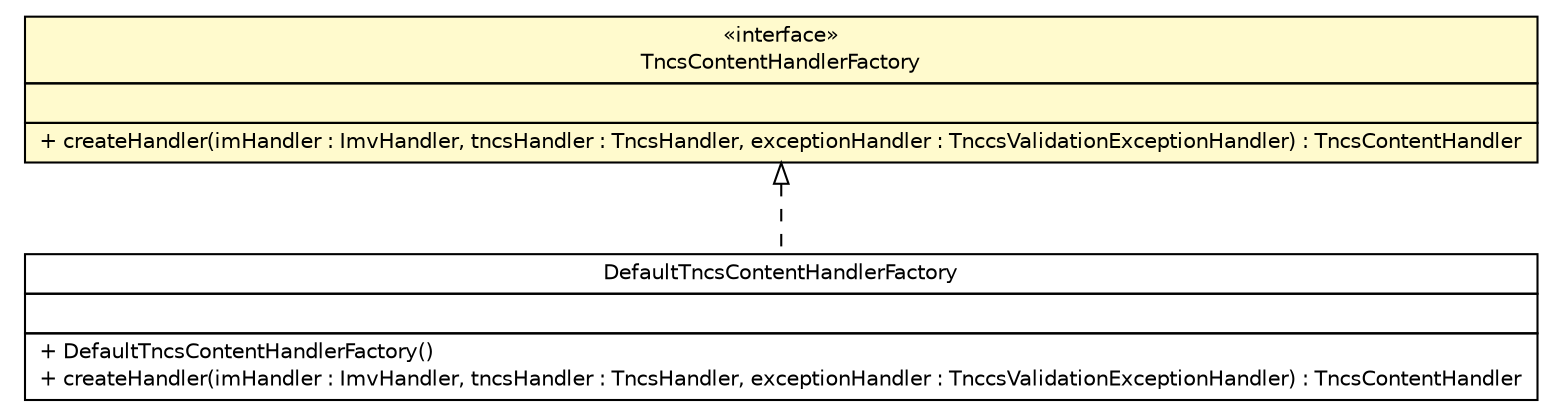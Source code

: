 #!/usr/local/bin/dot
#
# Class diagram 
# Generated by UMLGraph version R5_6 (http://www.umlgraph.org/)
#

digraph G {
	edge [fontname="Helvetica",fontsize=10,labelfontname="Helvetica",labelfontsize=10];
	node [fontname="Helvetica",fontsize=10,shape=plaintext];
	nodesep=0.25;
	ranksep=0.5;
	// de.hsbremen.tc.tnc.tnccs.message.handler.TncsContentHandlerFactory
	c31495 [label=<<table title="de.hsbremen.tc.tnc.tnccs.message.handler.TncsContentHandlerFactory" border="0" cellborder="1" cellspacing="0" cellpadding="2" port="p" bgcolor="lemonChiffon" href="./TncsContentHandlerFactory.html">
		<tr><td><table border="0" cellspacing="0" cellpadding="1">
<tr><td align="center" balign="center"> &#171;interface&#187; </td></tr>
<tr><td align="center" balign="center"> TncsContentHandlerFactory </td></tr>
		</table></td></tr>
		<tr><td><table border="0" cellspacing="0" cellpadding="1">
<tr><td align="left" balign="left">  </td></tr>
		</table></td></tr>
		<tr><td><table border="0" cellspacing="0" cellpadding="1">
<tr><td align="left" balign="left"> + createHandler(imHandler : ImvHandler, tncsHandler : TncsHandler, exceptionHandler : TnccsValidationExceptionHandler) : TncsContentHandler </td></tr>
		</table></td></tr>
		</table>>, URL="./TncsContentHandlerFactory.html", fontname="Helvetica", fontcolor="black", fontsize=10.0];
	// de.hsbremen.tc.tnc.tnccs.message.handler.simple.DefaultTncsContentHandlerFactory
	c31499 [label=<<table title="de.hsbremen.tc.tnc.tnccs.message.handler.simple.DefaultTncsContentHandlerFactory" border="0" cellborder="1" cellspacing="0" cellpadding="2" port="p" href="./simple/DefaultTncsContentHandlerFactory.html">
		<tr><td><table border="0" cellspacing="0" cellpadding="1">
<tr><td align="center" balign="center"> DefaultTncsContentHandlerFactory </td></tr>
		</table></td></tr>
		<tr><td><table border="0" cellspacing="0" cellpadding="1">
<tr><td align="left" balign="left">  </td></tr>
		</table></td></tr>
		<tr><td><table border="0" cellspacing="0" cellpadding="1">
<tr><td align="left" balign="left"> + DefaultTncsContentHandlerFactory() </td></tr>
<tr><td align="left" balign="left"> + createHandler(imHandler : ImvHandler, tncsHandler : TncsHandler, exceptionHandler : TnccsValidationExceptionHandler) : TncsContentHandler </td></tr>
		</table></td></tr>
		</table>>, URL="./simple/DefaultTncsContentHandlerFactory.html", fontname="Helvetica", fontcolor="black", fontsize=10.0];
	//de.hsbremen.tc.tnc.tnccs.message.handler.simple.DefaultTncsContentHandlerFactory implements de.hsbremen.tc.tnc.tnccs.message.handler.TncsContentHandlerFactory
	c31495:p -> c31499:p [dir=back,arrowtail=empty,style=dashed];
}

